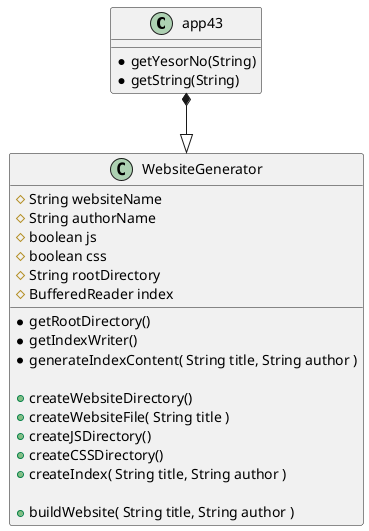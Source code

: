 @startuml
'https://plantuml.com/class-diagram

class app43 {
    *getYesorNo(String)
    *getString(String)
}

class WebsiteGenerator {
    #String websiteName
    #String authorName
    #boolean js
    #boolean css
    #String rootDirectory
    #BufferedReader index

    *getRootDirectory()
    *getIndexWriter()
    *generateIndexContent( String title, String author )

    +createWebsiteDirectory()
    +createWebsiteFile( String title )
    +createJSDirectory()
    +createCSSDirectory()
    +createIndex( String title, String author )

    +buildWebsite( String title, String author )
}

app43 *--|> WebsiteGenerator

@enduml
